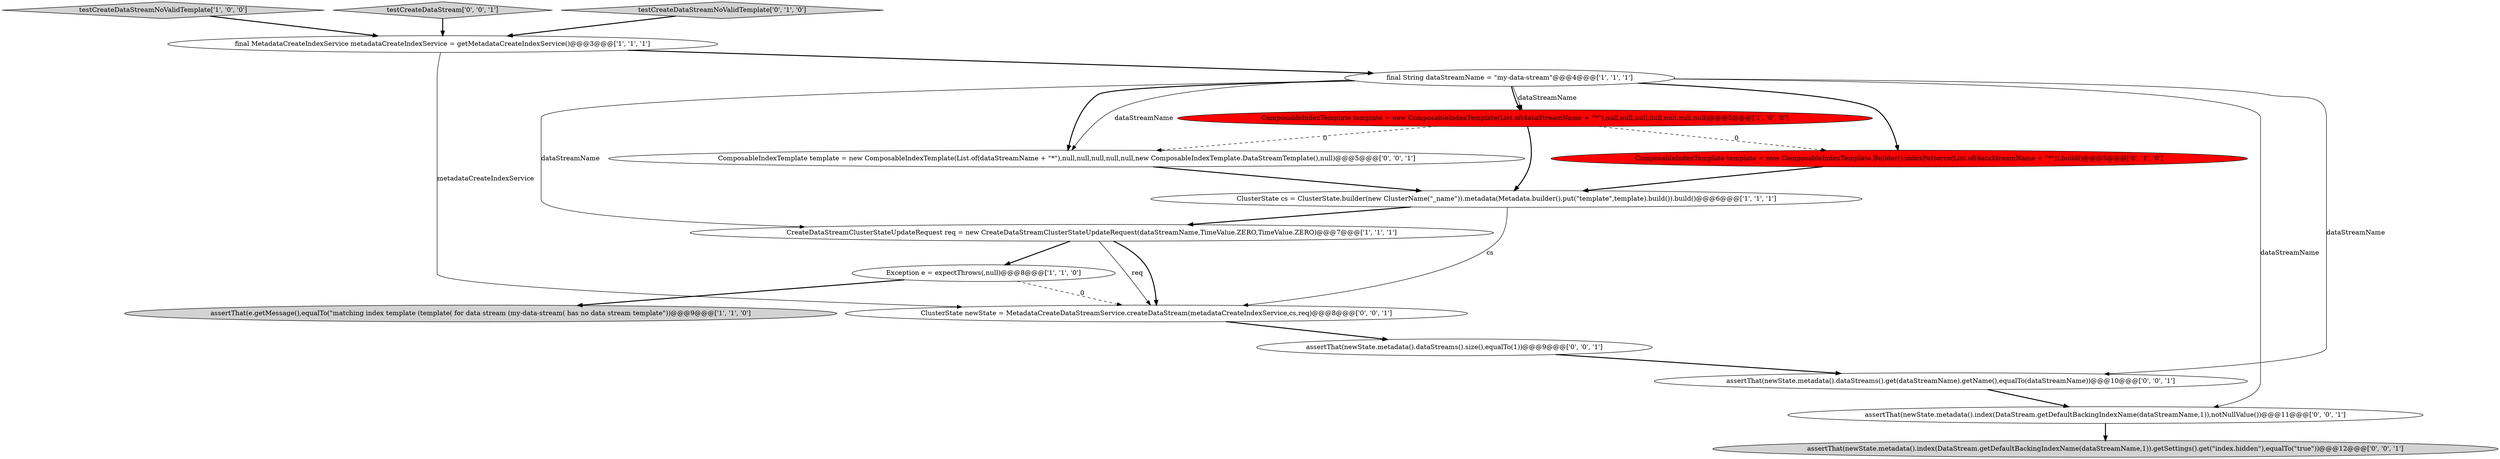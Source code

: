 digraph {
13 [style = filled, label = "assertThat(newState.metadata().index(DataStream.getDefaultBackingIndexName(dataStreamName,1)),notNullValue())@@@11@@@['0', '0', '1']", fillcolor = white, shape = ellipse image = "AAA0AAABBB3BBB"];
5 [style = filled, label = "Exception e = expectThrows(,null)@@@8@@@['1', '1', '0']", fillcolor = white, shape = ellipse image = "AAA0AAABBB1BBB"];
15 [style = filled, label = "assertThat(newState.metadata().index(DataStream.getDefaultBackingIndexName(dataStreamName,1)).getSettings().get(\"index.hidden\"),equalTo(\"true\"))@@@12@@@['0', '0', '1']", fillcolor = lightgray, shape = ellipse image = "AAA0AAABBB3BBB"];
16 [style = filled, label = "assertThat(newState.metadata().dataStreams().get(dataStreamName).getName(),equalTo(dataStreamName))@@@10@@@['0', '0', '1']", fillcolor = white, shape = ellipse image = "AAA0AAABBB3BBB"];
1 [style = filled, label = "testCreateDataStreamNoValidTemplate['1', '0', '0']", fillcolor = lightgray, shape = diamond image = "AAA0AAABBB1BBB"];
6 [style = filled, label = "CreateDataStreamClusterStateUpdateRequest req = new CreateDataStreamClusterStateUpdateRequest(dataStreamName,TimeValue.ZERO,TimeValue.ZERO)@@@7@@@['1', '1', '1']", fillcolor = white, shape = ellipse image = "AAA0AAABBB1BBB"];
2 [style = filled, label = "assertThat(e.getMessage(),equalTo(\"matching index template (template( for data stream (my-data-stream( has no data stream template\"))@@@9@@@['1', '1', '0']", fillcolor = lightgray, shape = ellipse image = "AAA0AAABBB1BBB"];
11 [style = filled, label = "ComposableIndexTemplate template = new ComposableIndexTemplate(List.of(dataStreamName + \"*\"),null,null,null,null,null,new ComposableIndexTemplate.DataStreamTemplate(),null)@@@5@@@['0', '0', '1']", fillcolor = white, shape = ellipse image = "AAA0AAABBB3BBB"];
12 [style = filled, label = "ClusterState newState = MetadataCreateDataStreamService.createDataStream(metadataCreateIndexService,cs,req)@@@8@@@['0', '0', '1']", fillcolor = white, shape = ellipse image = "AAA0AAABBB3BBB"];
4 [style = filled, label = "ComposableIndexTemplate template = new ComposableIndexTemplate(List.of(dataStreamName + \"*\"),null,null,null,null,null,null,null)@@@5@@@['1', '0', '0']", fillcolor = red, shape = ellipse image = "AAA1AAABBB1BBB"];
14 [style = filled, label = "testCreateDataStream['0', '0', '1']", fillcolor = lightgray, shape = diamond image = "AAA0AAABBB3BBB"];
10 [style = filled, label = "assertThat(newState.metadata().dataStreams().size(),equalTo(1))@@@9@@@['0', '0', '1']", fillcolor = white, shape = ellipse image = "AAA0AAABBB3BBB"];
7 [style = filled, label = "ClusterState cs = ClusterState.builder(new ClusterName(\"_name\")).metadata(Metadata.builder().put(\"template\",template).build()).build()@@@6@@@['1', '1', '1']", fillcolor = white, shape = ellipse image = "AAA0AAABBB1BBB"];
8 [style = filled, label = "ComposableIndexTemplate template = new ComposableIndexTemplate.Builder().indexPatterns(List.of(dataStreamName + \"*\")).build()@@@5@@@['0', '1', '0']", fillcolor = red, shape = ellipse image = "AAA1AAABBB2BBB"];
0 [style = filled, label = "final MetadataCreateIndexService metadataCreateIndexService = getMetadataCreateIndexService()@@@3@@@['1', '1', '1']", fillcolor = white, shape = ellipse image = "AAA0AAABBB1BBB"];
9 [style = filled, label = "testCreateDataStreamNoValidTemplate['0', '1', '0']", fillcolor = lightgray, shape = diamond image = "AAA0AAABBB2BBB"];
3 [style = filled, label = "final String dataStreamName = \"my-data-stream\"@@@4@@@['1', '1', '1']", fillcolor = white, shape = ellipse image = "AAA0AAABBB1BBB"];
0->3 [style = bold, label=""];
16->13 [style = bold, label=""];
5->12 [style = dashed, label="0"];
9->0 [style = bold, label=""];
3->11 [style = bold, label=""];
3->13 [style = solid, label="dataStreamName"];
1->0 [style = bold, label=""];
0->12 [style = solid, label="metadataCreateIndexService"];
3->4 [style = bold, label=""];
4->7 [style = bold, label=""];
8->7 [style = bold, label=""];
7->12 [style = solid, label="cs"];
6->5 [style = bold, label=""];
5->2 [style = bold, label=""];
12->10 [style = bold, label=""];
3->11 [style = solid, label="dataStreamName"];
10->16 [style = bold, label=""];
14->0 [style = bold, label=""];
3->16 [style = solid, label="dataStreamName"];
3->8 [style = bold, label=""];
7->6 [style = bold, label=""];
3->6 [style = solid, label="dataStreamName"];
4->8 [style = dashed, label="0"];
13->15 [style = bold, label=""];
3->4 [style = solid, label="dataStreamName"];
4->11 [style = dashed, label="0"];
6->12 [style = solid, label="req"];
11->7 [style = bold, label=""];
6->12 [style = bold, label=""];
}
